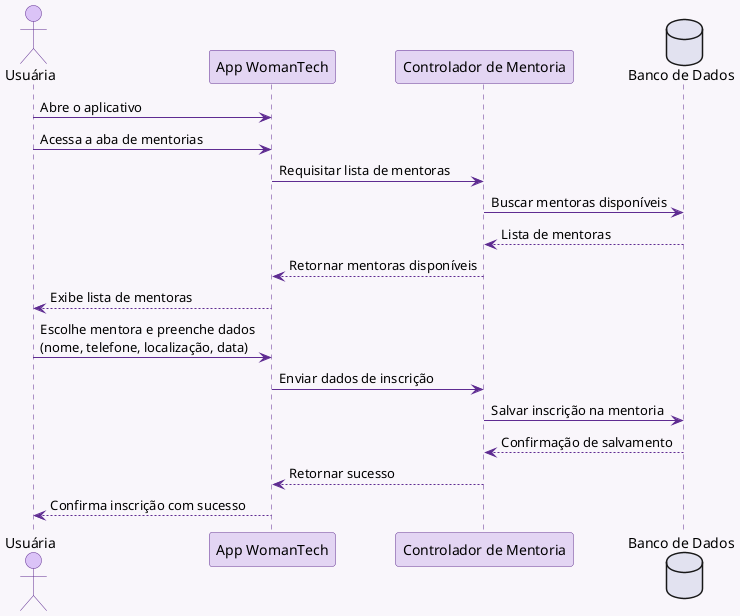 @startuml diagrama_de_sequencias
' Tema com identidade roxa escura
skinparam backgroundColor #f9f6fb
skinparam sequence {
    ArrowColor #5e2b91
    LifeLineBorderColor #5e2b91
    LifeLineBackgroundColor #e3d5f3
    ParticipantBorderColor #5e2b91
    ParticipantBackgroundColor #e3d5f3
    ActorBorderColor #5e2b91
    ActorBackgroundColor #dbc3f7
    BoxBackgroundColor #f3eaff
}

actor Usuária

participant "App WomanTech" as App
participant "Controlador de Mentoria" as Controlador
database "Banco de Dados" as DB

Usuária -> App : Abre o aplicativo
Usuária -> App : Acessa a aba de mentorias

App -> Controlador : Requisitar lista de mentoras
Controlador -> DB : Buscar mentoras disponíveis
DB --> Controlador : Lista de mentoras
Controlador --> App : Retornar mentoras disponíveis
App --> Usuária : Exibe lista de mentoras

Usuária -> App : Escolhe mentora e preenche dados\n(nome, telefone, localização, data)
App -> Controlador : Enviar dados de inscrição
Controlador -> DB : Salvar inscrição na mentoria
DB --> Controlador : Confirmação de salvamento
Controlador --> App : Retornar sucesso
App --> Usuária : Confirma inscrição com sucesso
@enduml
